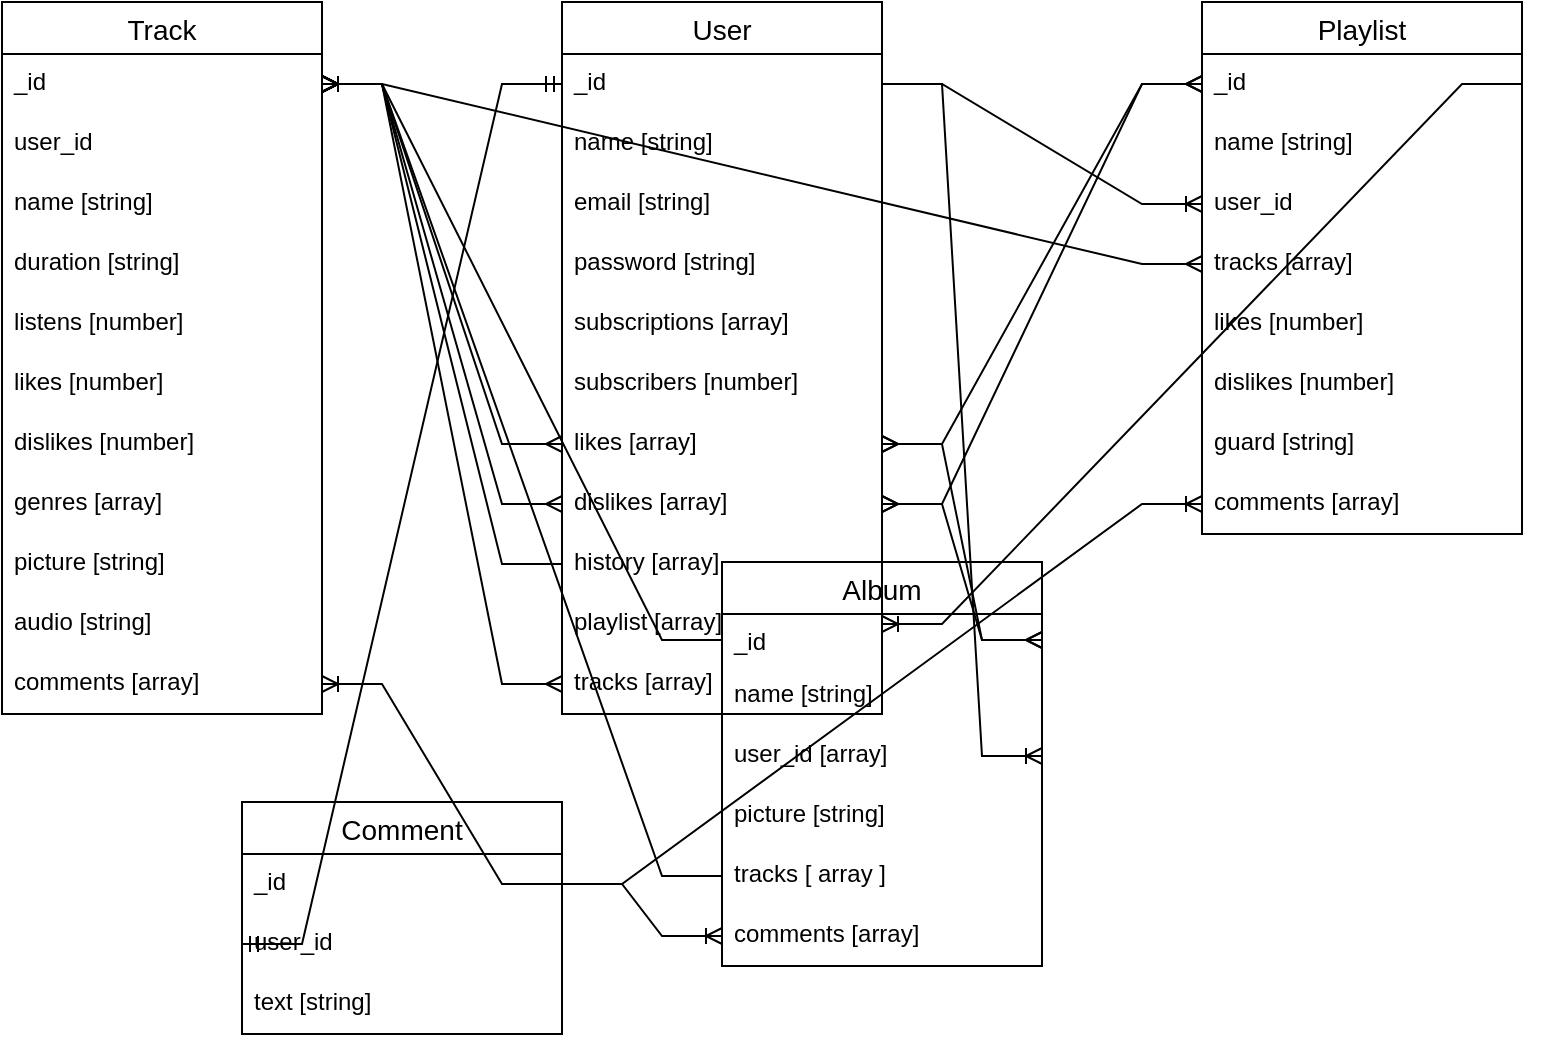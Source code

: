 <mxfile version="17.4.2" type="device"><diagram id="KdalG8iyvqtZdI9r4ZZa" name="Page-1"><mxGraphModel dx="677" dy="431" grid="1" gridSize="10" guides="1" tooltips="1" connect="1" arrows="1" fold="1" page="1" pageScale="1" pageWidth="1000000000" pageHeight="1000000000" math="0" shadow="0"><root><mxCell id="0"/><mxCell id="1" parent="0"/><mxCell id="h2n9pdcWODGFT7dxStW0-1" value="Track" style="swimlane;fontStyle=0;childLayout=stackLayout;horizontal=1;startSize=26;horizontalStack=0;resizeParent=1;resizeParentMax=0;resizeLast=0;collapsible=1;marginBottom=0;align=center;fontSize=14;" parent="1" vertex="1"><mxGeometry x="600" y="680" width="160" height="356" as="geometry"/></mxCell><mxCell id="h2n9pdcWODGFT7dxStW0-2" value="_id" style="text;strokeColor=none;fillColor=none;spacingLeft=4;spacingRight=4;overflow=hidden;rotatable=0;points=[[0,0.5],[1,0.5]];portConstraint=eastwest;fontSize=12;" parent="h2n9pdcWODGFT7dxStW0-1" vertex="1"><mxGeometry y="26" width="160" height="30" as="geometry"/></mxCell><mxCell id="h2n9pdcWODGFT7dxStW0-5" value="user_id" style="text;strokeColor=none;fillColor=none;spacingLeft=4;spacingRight=4;overflow=hidden;rotatable=0;points=[[0,0.5],[1,0.5]];portConstraint=eastwest;fontSize=12;" parent="h2n9pdcWODGFT7dxStW0-1" vertex="1"><mxGeometry y="56" width="160" height="30" as="geometry"/></mxCell><mxCell id="h2n9pdcWODGFT7dxStW0-3" value="name [string]" style="text;strokeColor=none;fillColor=none;spacingLeft=4;spacingRight=4;overflow=hidden;rotatable=0;points=[[0,0.5],[1,0.5]];portConstraint=eastwest;fontSize=12;" parent="h2n9pdcWODGFT7dxStW0-1" vertex="1"><mxGeometry y="86" width="160" height="30" as="geometry"/></mxCell><mxCell id="h2n9pdcWODGFT7dxStW0-4" value="duration [string]" style="text;strokeColor=none;fillColor=none;spacingLeft=4;spacingRight=4;overflow=hidden;rotatable=0;points=[[0,0.5],[1,0.5]];portConstraint=eastwest;fontSize=12;" parent="h2n9pdcWODGFT7dxStW0-1" vertex="1"><mxGeometry y="116" width="160" height="30" as="geometry"/></mxCell><mxCell id="h2n9pdcWODGFT7dxStW0-6" value="listens [number]" style="text;strokeColor=none;fillColor=none;spacingLeft=4;spacingRight=4;overflow=hidden;rotatable=0;points=[[0,0.5],[1,0.5]];portConstraint=eastwest;fontSize=12;" parent="h2n9pdcWODGFT7dxStW0-1" vertex="1"><mxGeometry y="146" width="160" height="30" as="geometry"/></mxCell><mxCell id="h2n9pdcWODGFT7dxStW0-7" value="likes [number]" style="text;strokeColor=none;fillColor=none;spacingLeft=4;spacingRight=4;overflow=hidden;rotatable=0;points=[[0,0.5],[1,0.5]];portConstraint=eastwest;fontSize=12;" parent="h2n9pdcWODGFT7dxStW0-1" vertex="1"><mxGeometry y="176" width="160" height="30" as="geometry"/></mxCell><mxCell id="h2n9pdcWODGFT7dxStW0-43" value="dislikes [number]" style="text;strokeColor=none;fillColor=none;spacingLeft=4;spacingRight=4;overflow=hidden;rotatable=0;points=[[0,0.5],[1,0.5]];portConstraint=eastwest;fontSize=12;" parent="h2n9pdcWODGFT7dxStW0-1" vertex="1"><mxGeometry y="206" width="160" height="30" as="geometry"/></mxCell><mxCell id="h2n9pdcWODGFT7dxStW0-9" value="genres [array]" style="text;strokeColor=none;fillColor=none;spacingLeft=4;spacingRight=4;overflow=hidden;rotatable=0;points=[[0,0.5],[1,0.5]];portConstraint=eastwest;fontSize=12;" parent="h2n9pdcWODGFT7dxStW0-1" vertex="1"><mxGeometry y="236" width="160" height="30" as="geometry"/></mxCell><mxCell id="h2n9pdcWODGFT7dxStW0-26" value="picture [string]" style="text;strokeColor=none;fillColor=none;spacingLeft=4;spacingRight=4;overflow=hidden;rotatable=0;points=[[0,0.5],[1,0.5]];portConstraint=eastwest;fontSize=12;" parent="h2n9pdcWODGFT7dxStW0-1" vertex="1"><mxGeometry y="266" width="160" height="30" as="geometry"/></mxCell><mxCell id="h2n9pdcWODGFT7dxStW0-27" value="audio [string]" style="text;strokeColor=none;fillColor=none;spacingLeft=4;spacingRight=4;overflow=hidden;rotatable=0;points=[[0,0.5],[1,0.5]];portConstraint=eastwest;fontSize=12;" parent="h2n9pdcWODGFT7dxStW0-1" vertex="1"><mxGeometry y="296" width="160" height="30" as="geometry"/></mxCell><mxCell id="h2n9pdcWODGFT7dxStW0-25" value="comments [array]" style="text;strokeColor=none;fillColor=none;spacingLeft=4;spacingRight=4;overflow=hidden;rotatable=0;points=[[0,0.5],[1,0.5]];portConstraint=eastwest;fontSize=12;" parent="h2n9pdcWODGFT7dxStW0-1" vertex="1"><mxGeometry y="326" width="160" height="30" as="geometry"/></mxCell><mxCell id="h2n9pdcWODGFT7dxStW0-30" value="Album" style="swimlane;fontStyle=0;childLayout=stackLayout;horizontal=1;startSize=26;horizontalStack=0;resizeParent=1;resizeParentMax=0;resizeLast=0;collapsible=1;marginBottom=0;align=center;fontSize=14;" parent="1" vertex="1"><mxGeometry x="960" y="960" width="160" height="202" as="geometry"/></mxCell><mxCell id="h2n9pdcWODGFT7dxStW0-31" value="_id" style="text;strokeColor=none;fillColor=none;spacingLeft=4;spacingRight=4;overflow=hidden;rotatable=0;points=[[0,0.5],[1,0.5]];portConstraint=eastwest;fontSize=12;" parent="h2n9pdcWODGFT7dxStW0-30" vertex="1"><mxGeometry y="26" width="160" height="26" as="geometry"/></mxCell><mxCell id="h2n9pdcWODGFT7dxStW0-32" value="name [string]" style="text;strokeColor=none;fillColor=none;spacingLeft=4;spacingRight=4;overflow=hidden;rotatable=0;points=[[0,0.5],[1,0.5]];portConstraint=eastwest;fontSize=12;" parent="h2n9pdcWODGFT7dxStW0-30" vertex="1"><mxGeometry y="52" width="160" height="30" as="geometry"/></mxCell><mxCell id="h2n9pdcWODGFT7dxStW0-33" value="user_id [array]" style="text;strokeColor=none;fillColor=none;spacingLeft=4;spacingRight=4;overflow=hidden;rotatable=0;points=[[0,0.5],[1,0.5]];portConstraint=eastwest;fontSize=12;" parent="h2n9pdcWODGFT7dxStW0-30" vertex="1"><mxGeometry y="82" width="160" height="30" as="geometry"/></mxCell><mxCell id="h2n9pdcWODGFT7dxStW0-34" value="picture [string]" style="text;strokeColor=none;fillColor=none;spacingLeft=4;spacingRight=4;overflow=hidden;rotatable=0;points=[[0,0.5],[1,0.5]];portConstraint=eastwest;fontSize=12;" parent="h2n9pdcWODGFT7dxStW0-30" vertex="1"><mxGeometry y="112" width="160" height="30" as="geometry"/></mxCell><mxCell id="h2n9pdcWODGFT7dxStW0-35" value="tracks [ array ]" style="text;strokeColor=none;fillColor=none;spacingLeft=4;spacingRight=4;overflow=hidden;rotatable=0;points=[[0,0.5],[1,0.5]];portConstraint=eastwest;fontSize=12;" parent="h2n9pdcWODGFT7dxStW0-30" vertex="1"><mxGeometry y="142" width="160" height="30" as="geometry"/></mxCell><mxCell id="h2n9pdcWODGFT7dxStW0-85" value="comments [array]" style="text;strokeColor=none;fillColor=none;spacingLeft=4;spacingRight=4;overflow=hidden;rotatable=0;points=[[0,0.5],[1,0.5]];portConstraint=eastwest;fontSize=12;" parent="h2n9pdcWODGFT7dxStW0-30" vertex="1"><mxGeometry y="172" width="160" height="30" as="geometry"/></mxCell><mxCell id="h2n9pdcWODGFT7dxStW0-38" value="Comment" style="swimlane;fontStyle=0;childLayout=stackLayout;horizontal=1;startSize=26;horizontalStack=0;resizeParent=1;resizeParentMax=0;resizeLast=0;collapsible=1;marginBottom=0;align=center;fontSize=14;" parent="1" vertex="1"><mxGeometry x="720" y="1080" width="160" height="116" as="geometry"/></mxCell><mxCell id="h2n9pdcWODGFT7dxStW0-39" value="_id" style="text;strokeColor=none;fillColor=none;spacingLeft=4;spacingRight=4;overflow=hidden;rotatable=0;points=[[0,0.5],[1,0.5]];portConstraint=eastwest;fontSize=12;" parent="h2n9pdcWODGFT7dxStW0-38" vertex="1"><mxGeometry y="26" width="160" height="30" as="geometry"/></mxCell><mxCell id="h2n9pdcWODGFT7dxStW0-41" value="user_id" style="text;strokeColor=none;fillColor=none;spacingLeft=4;spacingRight=4;overflow=hidden;rotatable=0;points=[[0,0.5],[1,0.5]];portConstraint=eastwest;fontSize=12;" parent="h2n9pdcWODGFT7dxStW0-38" vertex="1"><mxGeometry y="56" width="160" height="30" as="geometry"/></mxCell><mxCell id="h2n9pdcWODGFT7dxStW0-42" value="text [string]" style="text;strokeColor=none;fillColor=none;spacingLeft=4;spacingRight=4;overflow=hidden;rotatable=0;points=[[0,0.5],[1,0.5]];portConstraint=eastwest;fontSize=12;" parent="h2n9pdcWODGFT7dxStW0-38" vertex="1"><mxGeometry y="86" width="160" height="30" as="geometry"/></mxCell><mxCell id="h2n9pdcWODGFT7dxStW0-44" value="User" style="swimlane;fontStyle=0;childLayout=stackLayout;horizontal=1;startSize=26;horizontalStack=0;resizeParent=1;resizeParentMax=0;resizeLast=0;collapsible=1;marginBottom=0;align=center;fontSize=14;" parent="1" vertex="1"><mxGeometry x="880" y="680" width="160" height="356" as="geometry"/></mxCell><mxCell id="h2n9pdcWODGFT7dxStW0-45" value="_id" style="text;strokeColor=none;fillColor=none;spacingLeft=4;spacingRight=4;overflow=hidden;rotatable=0;points=[[0,0.5],[1,0.5]];portConstraint=eastwest;fontSize=12;" parent="h2n9pdcWODGFT7dxStW0-44" vertex="1"><mxGeometry y="26" width="160" height="30" as="geometry"/></mxCell><mxCell id="h2n9pdcWODGFT7dxStW0-46" value="name [string]" style="text;strokeColor=none;fillColor=none;spacingLeft=4;spacingRight=4;overflow=hidden;rotatable=0;points=[[0,0.5],[1,0.5]];portConstraint=eastwest;fontSize=12;" parent="h2n9pdcWODGFT7dxStW0-44" vertex="1"><mxGeometry y="56" width="160" height="30" as="geometry"/></mxCell><mxCell id="h2n9pdcWODGFT7dxStW0-91" value="email [string]" style="text;strokeColor=none;fillColor=none;spacingLeft=4;spacingRight=4;overflow=hidden;rotatable=0;points=[[0,0.5],[1,0.5]];portConstraint=eastwest;fontSize=12;" parent="h2n9pdcWODGFT7dxStW0-44" vertex="1"><mxGeometry y="86" width="160" height="30" as="geometry"/></mxCell><mxCell id="h2n9pdcWODGFT7dxStW0-92" value="password [string]" style="text;strokeColor=none;fillColor=none;spacingLeft=4;spacingRight=4;overflow=hidden;rotatable=0;points=[[0,0.5],[1,0.5]];portConstraint=eastwest;fontSize=12;" parent="h2n9pdcWODGFT7dxStW0-44" vertex="1"><mxGeometry y="116" width="160" height="30" as="geometry"/></mxCell><mxCell id="h2n9pdcWODGFT7dxStW0-48" value="subscriptions [array]" style="text;strokeColor=none;fillColor=none;spacingLeft=4;spacingRight=4;overflow=hidden;rotatable=0;points=[[0,0.5],[1,0.5]];portConstraint=eastwest;fontSize=12;" parent="h2n9pdcWODGFT7dxStW0-44" vertex="1"><mxGeometry y="146" width="160" height="30" as="geometry"/></mxCell><mxCell id="h2n9pdcWODGFT7dxStW0-17" value="subscribers [number]" style="text;strokeColor=none;fillColor=none;spacingLeft=4;spacingRight=4;overflow=hidden;rotatable=0;points=[[0,0.5],[1,0.5]];portConstraint=eastwest;fontSize=12;" parent="h2n9pdcWODGFT7dxStW0-44" vertex="1"><mxGeometry y="176" width="160" height="30" as="geometry"/></mxCell><mxCell id="h2n9pdcWODGFT7dxStW0-69" value="likes [array]" style="text;strokeColor=none;fillColor=none;spacingLeft=4;spacingRight=4;overflow=hidden;rotatable=0;points=[[0,0.5],[1,0.5]];portConstraint=eastwest;fontSize=12;" parent="h2n9pdcWODGFT7dxStW0-44" vertex="1"><mxGeometry y="206" width="160" height="30" as="geometry"/></mxCell><mxCell id="h2n9pdcWODGFT7dxStW0-72" value="dislikes [array]" style="text;strokeColor=none;fillColor=none;spacingLeft=4;spacingRight=4;overflow=hidden;rotatable=0;points=[[0,0.5],[1,0.5]];portConstraint=eastwest;fontSize=12;" parent="h2n9pdcWODGFT7dxStW0-44" vertex="1"><mxGeometry y="236" width="160" height="30" as="geometry"/></mxCell><mxCell id="h2n9pdcWODGFT7dxStW0-52" value="history [array]" style="text;strokeColor=none;fillColor=none;spacingLeft=4;spacingRight=4;overflow=hidden;rotatable=0;points=[[0,0.5],[1,0.5]];portConstraint=eastwest;fontSize=12;" parent="h2n9pdcWODGFT7dxStW0-44" vertex="1"><mxGeometry y="266" width="160" height="30" as="geometry"/></mxCell><mxCell id="h2n9pdcWODGFT7dxStW0-53" value="playlist [array]" style="text;strokeColor=none;fillColor=none;spacingLeft=4;spacingRight=4;overflow=hidden;rotatable=0;points=[[0,0.5],[1,0.5]];portConstraint=eastwest;fontSize=12;" parent="h2n9pdcWODGFT7dxStW0-44" vertex="1"><mxGeometry y="296" width="160" height="30" as="geometry"/></mxCell><mxCell id="h2n9pdcWODGFT7dxStW0-18" value="tracks [array]" style="text;strokeColor=none;fillColor=none;spacingLeft=4;spacingRight=4;overflow=hidden;rotatable=0;points=[[0,0.5],[1,0.5]];portConstraint=eastwest;fontSize=12;" parent="h2n9pdcWODGFT7dxStW0-44" vertex="1"><mxGeometry y="326" width="160" height="30" as="geometry"/></mxCell><mxCell id="h2n9pdcWODGFT7dxStW0-56" value="Playlist" style="swimlane;fontStyle=0;childLayout=stackLayout;horizontal=1;startSize=26;horizontalStack=0;resizeParent=1;resizeParentMax=0;resizeLast=0;collapsible=1;marginBottom=0;align=center;fontSize=14;" parent="1" vertex="1"><mxGeometry x="1200" y="680" width="160" height="266" as="geometry"/></mxCell><mxCell id="h2n9pdcWODGFT7dxStW0-57" value="_id" style="text;strokeColor=none;fillColor=none;spacingLeft=4;spacingRight=4;overflow=hidden;rotatable=0;points=[[0,0.5],[1,0.5]];portConstraint=eastwest;fontSize=12;" parent="h2n9pdcWODGFT7dxStW0-56" vertex="1"><mxGeometry y="26" width="160" height="30" as="geometry"/></mxCell><mxCell id="lAQ8fkERZCduRzSlifh0-2" value="name [string]" style="text;strokeColor=none;fillColor=none;spacingLeft=4;spacingRight=4;overflow=hidden;rotatable=0;points=[[0,0.5],[1,0.5]];portConstraint=eastwest;fontSize=12;" vertex="1" parent="h2n9pdcWODGFT7dxStW0-56"><mxGeometry y="56" width="160" height="30" as="geometry"/></mxCell><mxCell id="h2n9pdcWODGFT7dxStW0-62" value="user_id" style="text;strokeColor=none;fillColor=none;spacingLeft=4;spacingRight=4;overflow=hidden;rotatable=0;points=[[0,0.5],[1,0.5]];portConstraint=eastwest;fontSize=12;" parent="h2n9pdcWODGFT7dxStW0-56" vertex="1"><mxGeometry y="86" width="160" height="30" as="geometry"/></mxCell><mxCell id="h2n9pdcWODGFT7dxStW0-58" value="tracks [array]" style="text;strokeColor=none;fillColor=none;spacingLeft=4;spacingRight=4;overflow=hidden;rotatable=0;points=[[0,0.5],[1,0.5]];portConstraint=eastwest;fontSize=12;" parent="h2n9pdcWODGFT7dxStW0-56" vertex="1"><mxGeometry y="116" width="160" height="30" as="geometry"/></mxCell><mxCell id="h2n9pdcWODGFT7dxStW0-61" value="likes [number]" style="text;strokeColor=none;fillColor=none;spacingLeft=4;spacingRight=4;overflow=hidden;rotatable=0;points=[[0,0.5],[1,0.5]];portConstraint=eastwest;fontSize=12;" parent="h2n9pdcWODGFT7dxStW0-56" vertex="1"><mxGeometry y="146" width="160" height="30" as="geometry"/></mxCell><mxCell id="h2n9pdcWODGFT7dxStW0-63" value="dislikes [number]" style="text;strokeColor=none;fillColor=none;spacingLeft=4;spacingRight=4;overflow=hidden;rotatable=0;points=[[0,0.5],[1,0.5]];portConstraint=eastwest;fontSize=12;" parent="h2n9pdcWODGFT7dxStW0-56" vertex="1"><mxGeometry y="176" width="160" height="30" as="geometry"/></mxCell><mxCell id="h2n9pdcWODGFT7dxStW0-65" value="guard [string]" style="text;strokeColor=none;fillColor=none;spacingLeft=4;spacingRight=4;overflow=hidden;rotatable=0;points=[[0,0.5],[1,0.5]];portConstraint=eastwest;fontSize=12;" parent="h2n9pdcWODGFT7dxStW0-56" vertex="1"><mxGeometry y="206" width="160" height="30" as="geometry"/></mxCell><mxCell id="h2n9pdcWODGFT7dxStW0-64" value="comments [array]" style="text;strokeColor=none;fillColor=none;spacingLeft=4;spacingRight=4;overflow=hidden;rotatable=0;points=[[0,0.5],[1,0.5]];portConstraint=eastwest;fontSize=12;" parent="h2n9pdcWODGFT7dxStW0-56" vertex="1"><mxGeometry y="236" width="160" height="30" as="geometry"/></mxCell><mxCell id="h2n9pdcWODGFT7dxStW0-66" value="" style="edgeStyle=entityRelationEdgeStyle;fontSize=12;html=1;endArrow=ERoneToMany;rounded=0;exitX=1;exitY=0.5;exitDx=0;exitDy=0;entryX=0;entryY=0.5;entryDx=0;entryDy=0;" parent="1" source="h2n9pdcWODGFT7dxStW0-45" target="h2n9pdcWODGFT7dxStW0-62" edge="1"><mxGeometry width="100" height="100" relative="1" as="geometry"><mxPoint x="1010" y="750" as="sourcePoint"/><mxPoint x="1110" y="650" as="targetPoint"/></mxGeometry></mxCell><mxCell id="h2n9pdcWODGFT7dxStW0-67" value="" style="edgeStyle=entityRelationEdgeStyle;fontSize=12;html=1;endArrow=ERmany;startArrow=ERmany;rounded=0;entryX=1;entryY=0.5;entryDx=0;entryDy=0;exitX=0;exitY=0.5;exitDx=0;exitDy=0;" parent="1" source="h2n9pdcWODGFT7dxStW0-58" target="h2n9pdcWODGFT7dxStW0-2" edge="1"><mxGeometry width="100" height="100" relative="1" as="geometry"><mxPoint x="1170" y="810" as="sourcePoint"/><mxPoint x="1270" y="710" as="targetPoint"/></mxGeometry></mxCell><mxCell id="h2n9pdcWODGFT7dxStW0-71" value="" style="edgeStyle=entityRelationEdgeStyle;fontSize=12;html=1;endArrow=ERmany;startArrow=ERmany;rounded=0;entryX=0;entryY=0.5;entryDx=0;entryDy=0;exitX=1;exitY=0.5;exitDx=0;exitDy=0;" parent="1" source="h2n9pdcWODGFT7dxStW0-69" target="h2n9pdcWODGFT7dxStW0-57" edge="1"><mxGeometry width="100" height="100" relative="1" as="geometry"><mxPoint x="1110" y="790" as="sourcePoint"/><mxPoint x="1210" y="690" as="targetPoint"/></mxGeometry></mxCell><mxCell id="h2n9pdcWODGFT7dxStW0-73" value="" style="edgeStyle=entityRelationEdgeStyle;fontSize=12;html=1;endArrow=ERmany;startArrow=ERmany;rounded=0;entryX=0;entryY=0.5;entryDx=0;entryDy=0;exitX=1;exitY=0.5;exitDx=0;exitDy=0;" parent="1" source="h2n9pdcWODGFT7dxStW0-72" target="h2n9pdcWODGFT7dxStW0-57" edge="1"><mxGeometry width="100" height="100" relative="1" as="geometry"><mxPoint x="1030" y="880" as="sourcePoint"/><mxPoint x="1110" y="660" as="targetPoint"/></mxGeometry></mxCell><mxCell id="h2n9pdcWODGFT7dxStW0-74" value="" style="edgeStyle=entityRelationEdgeStyle;fontSize=12;html=1;endArrow=ERmany;startArrow=ERmany;rounded=0;exitX=0;exitY=0.5;exitDx=0;exitDy=0;entryX=1;entryY=0.5;entryDx=0;entryDy=0;" parent="1" source="h2n9pdcWODGFT7dxStW0-69" target="h2n9pdcWODGFT7dxStW0-2" edge="1"><mxGeometry width="100" height="100" relative="1" as="geometry"><mxPoint x="1110" y="830" as="sourcePoint"/><mxPoint x="1370" y="780" as="targetPoint"/></mxGeometry></mxCell><mxCell id="h2n9pdcWODGFT7dxStW0-75" value="" style="edgeStyle=entityRelationEdgeStyle;fontSize=12;html=1;endArrow=ERmany;startArrow=ERmany;rounded=0;exitX=0;exitY=0.5;exitDx=0;exitDy=0;entryX=1;entryY=0.5;entryDx=0;entryDy=0;" parent="1" source="h2n9pdcWODGFT7dxStW0-72" target="h2n9pdcWODGFT7dxStW0-2" edge="1"><mxGeometry width="100" height="100" relative="1" as="geometry"><mxPoint x="1130" y="870" as="sourcePoint"/><mxPoint x="1230" y="770" as="targetPoint"/></mxGeometry></mxCell><mxCell id="h2n9pdcWODGFT7dxStW0-76" value="" style="edgeStyle=entityRelationEdgeStyle;fontSize=12;html=1;endArrow=ERmany;startArrow=ERmany;rounded=0;entryX=1;entryY=0.5;entryDx=0;entryDy=0;exitX=1;exitY=0.5;exitDx=0;exitDy=0;" parent="1" source="h2n9pdcWODGFT7dxStW0-69" target="h2n9pdcWODGFT7dxStW0-31" edge="1"><mxGeometry width="100" height="100" relative="1" as="geometry"><mxPoint x="970" y="950" as="sourcePoint"/><mxPoint x="1070" y="850" as="targetPoint"/></mxGeometry></mxCell><mxCell id="h2n9pdcWODGFT7dxStW0-77" value="" style="edgeStyle=entityRelationEdgeStyle;fontSize=12;html=1;endArrow=ERmany;startArrow=ERmany;rounded=0;entryX=1;entryY=0.5;entryDx=0;entryDy=0;exitX=1;exitY=0.5;exitDx=0;exitDy=0;" parent="1" source="h2n9pdcWODGFT7dxStW0-72" target="h2n9pdcWODGFT7dxStW0-31" edge="1"><mxGeometry width="100" height="100" relative="1" as="geometry"><mxPoint x="970" y="950" as="sourcePoint"/><mxPoint x="1070" y="850" as="targetPoint"/></mxGeometry></mxCell><mxCell id="h2n9pdcWODGFT7dxStW0-78" value="" style="edgeStyle=entityRelationEdgeStyle;fontSize=12;html=1;endArrow=ERoneToMany;rounded=0;entryX=1;entryY=0.5;entryDx=0;entryDy=0;exitX=0;exitY=0.5;exitDx=0;exitDy=0;" parent="1" source="h2n9pdcWODGFT7dxStW0-31" target="h2n9pdcWODGFT7dxStW0-2" edge="1"><mxGeometry width="100" height="100" relative="1" as="geometry"><mxPoint x="850" y="1080" as="sourcePoint"/><mxPoint x="810" y="960" as="targetPoint"/></mxGeometry></mxCell><mxCell id="h2n9pdcWODGFT7dxStW0-79" value="" style="edgeStyle=entityRelationEdgeStyle;fontSize=12;html=1;endArrow=ERoneToMany;rounded=0;exitX=0;exitY=0.5;exitDx=0;exitDy=0;entryX=1;entryY=0.5;entryDx=0;entryDy=0;" parent="1" source="h2n9pdcWODGFT7dxStW0-52" target="h2n9pdcWODGFT7dxStW0-2" edge="1"><mxGeometry width="100" height="100" relative="1" as="geometry"><mxPoint x="830" y="970" as="sourcePoint"/><mxPoint x="810" y="890" as="targetPoint"/></mxGeometry></mxCell><mxCell id="h2n9pdcWODGFT7dxStW0-80" value="" style="edgeStyle=entityRelationEdgeStyle;fontSize=12;html=1;endArrow=ERoneToMany;rounded=0;exitX=1;exitY=0.5;exitDx=0;exitDy=0;entryX=1;entryY=0.5;entryDx=0;entryDy=0;" parent="1" source="h2n9pdcWODGFT7dxStW0-57" target="h2n9pdcWODGFT7dxStW0-53" edge="1"><mxGeometry width="100" height="100" relative="1" as="geometry"><mxPoint x="970" y="1000" as="sourcePoint"/><mxPoint x="1180" y="910" as="targetPoint"/></mxGeometry></mxCell><mxCell id="h2n9pdcWODGFT7dxStW0-81" value="" style="edgeStyle=entityRelationEdgeStyle;fontSize=12;html=1;endArrow=ERoneToMany;rounded=0;exitX=1;exitY=0.5;exitDx=0;exitDy=0;entryX=1;entryY=0.5;entryDx=0;entryDy=0;" parent="1" source="h2n9pdcWODGFT7dxStW0-45" target="h2n9pdcWODGFT7dxStW0-33" edge="1"><mxGeometry width="100" height="100" relative="1" as="geometry"><mxPoint x="1170" y="1100" as="sourcePoint"/><mxPoint x="1240" y="1270" as="targetPoint"/></mxGeometry></mxCell><mxCell id="h2n9pdcWODGFT7dxStW0-83" value="" style="edgeStyle=entityRelationEdgeStyle;fontSize=12;html=1;endArrow=ERoneToMany;rounded=0;entryX=1;entryY=0.5;entryDx=0;entryDy=0;exitX=0;exitY=0.5;exitDx=0;exitDy=0;" parent="1" source="h2n9pdcWODGFT7dxStW0-35" target="h2n9pdcWODGFT7dxStW0-2" edge="1"><mxGeometry width="100" height="100" relative="1" as="geometry"><mxPoint x="810" y="1090" as="sourcePoint"/><mxPoint x="810" y="920" as="targetPoint"/></mxGeometry></mxCell><mxCell id="h2n9pdcWODGFT7dxStW0-86" value="" style="edgeStyle=entityRelationEdgeStyle;fontSize=12;html=1;endArrow=ERoneToMany;rounded=0;entryX=1;entryY=0.5;entryDx=0;entryDy=0;exitX=1;exitY=0.5;exitDx=0;exitDy=0;" parent="1" source="h2n9pdcWODGFT7dxStW0-39" target="h2n9pdcWODGFT7dxStW0-25" edge="1"><mxGeometry width="100" height="100" relative="1" as="geometry"><mxPoint x="820" y="1080" as="sourcePoint"/><mxPoint x="1070" y="900" as="targetPoint"/></mxGeometry></mxCell><mxCell id="h2n9pdcWODGFT7dxStW0-87" value="" style="edgeStyle=entityRelationEdgeStyle;fontSize=12;html=1;endArrow=ERoneToMany;rounded=0;entryX=0;entryY=0.5;entryDx=0;entryDy=0;exitX=1;exitY=0.5;exitDx=0;exitDy=0;" parent="1" source="h2n9pdcWODGFT7dxStW0-39" target="h2n9pdcWODGFT7dxStW0-64" edge="1"><mxGeometry width="100" height="100" relative="1" as="geometry"><mxPoint x="890" y="1261" as="sourcePoint"/><mxPoint x="770" y="1031" as="targetPoint"/></mxGeometry></mxCell><mxCell id="h2n9pdcWODGFT7dxStW0-88" value="" style="edgeStyle=entityRelationEdgeStyle;fontSize=12;html=1;endArrow=ERoneToMany;rounded=0;entryX=0;entryY=0.5;entryDx=0;entryDy=0;exitX=1;exitY=0.5;exitDx=0;exitDy=0;" parent="1" source="h2n9pdcWODGFT7dxStW0-39" target="h2n9pdcWODGFT7dxStW0-85" edge="1"><mxGeometry width="100" height="100" relative="1" as="geometry"><mxPoint x="1050" y="1261" as="sourcePoint"/><mxPoint x="1210" y="911" as="targetPoint"/></mxGeometry></mxCell><mxCell id="h2n9pdcWODGFT7dxStW0-90" value="" style="edgeStyle=entityRelationEdgeStyle;fontSize=12;html=1;endArrow=ERmandOne;startArrow=ERmandOne;rounded=0;entryX=0;entryY=0.5;entryDx=0;entryDy=0;exitX=0;exitY=0.5;exitDx=0;exitDy=0;" parent="1" source="h2n9pdcWODGFT7dxStW0-41" target="h2n9pdcWODGFT7dxStW0-45" edge="1"><mxGeometry width="100" height="100" relative="1" as="geometry"><mxPoint x="970" y="1100" as="sourcePoint"/><mxPoint x="1070" y="1000" as="targetPoint"/></mxGeometry></mxCell><mxCell id="lAQ8fkERZCduRzSlifh0-1" value="" style="edgeStyle=entityRelationEdgeStyle;fontSize=12;html=1;endArrow=ERmany;startArrow=ERmany;rounded=0;entryX=0;entryY=0.5;entryDx=0;entryDy=0;exitX=1;exitY=0.5;exitDx=0;exitDy=0;" edge="1" parent="1" source="h2n9pdcWODGFT7dxStW0-2" target="h2n9pdcWODGFT7dxStW0-18"><mxGeometry width="100" height="100" relative="1" as="geometry"><mxPoint x="910" y="960" as="sourcePoint"/><mxPoint x="1010" y="860" as="targetPoint"/></mxGeometry></mxCell></root></mxGraphModel></diagram></mxfile>